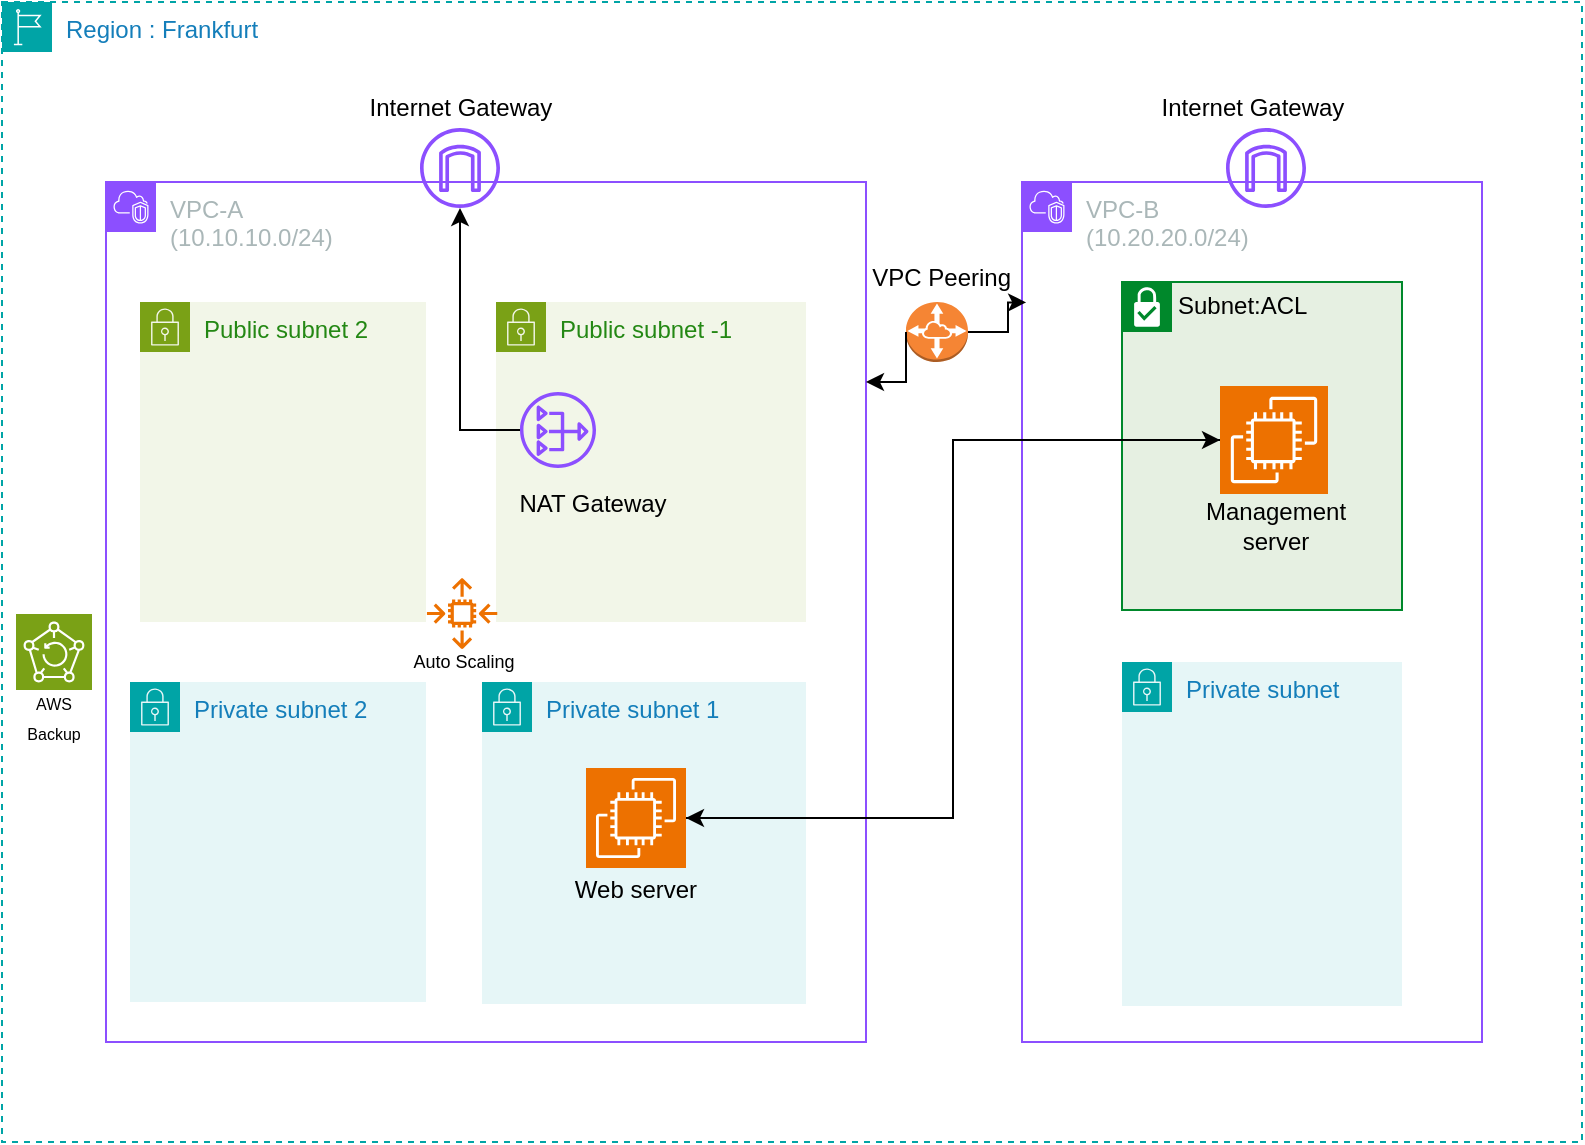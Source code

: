 <mxfile version="23.1.5" type="github">
  <diagram name="Pagina-1" id="JSuOB0qH_aEUuRuIwBlh">
    <mxGraphModel dx="993" dy="601" grid="1" gridSize="10" guides="1" tooltips="1" connect="1" arrows="1" fold="1" page="1" pageScale="1" pageWidth="827" pageHeight="1169" math="0" shadow="0">
      <root>
        <mxCell id="0" />
        <mxCell id="1" parent="0" />
        <mxCell id="ssjmfCyC4Wv2lQjvstt9-3" value="Region : Frankfurt" style="points=[[0,0],[0.25,0],[0.5,0],[0.75,0],[1,0],[1,0.25],[1,0.5],[1,0.75],[1,1],[0.75,1],[0.5,1],[0.25,1],[0,1],[0,0.75],[0,0.5],[0,0.25]];outlineConnect=0;gradientColor=none;html=1;whiteSpace=wrap;fontSize=12;fontStyle=0;container=1;pointerEvents=0;collapsible=0;recursiveResize=0;shape=mxgraph.aws4.group;grIcon=mxgraph.aws4.group_region;strokeColor=#00A4A6;fillColor=none;verticalAlign=top;align=left;spacingLeft=30;fontColor=#147EBA;dashed=1;" vertex="1" parent="1">
          <mxGeometry x="18" y="70" width="790" height="570" as="geometry" />
        </mxCell>
        <mxCell id="ssjmfCyC4Wv2lQjvstt9-4" value="VPC-B &lt;br&gt;(10.20.20.0/24)" style="points=[[0,0],[0.25,0],[0.5,0],[0.75,0],[1,0],[1,0.25],[1,0.5],[1,0.75],[1,1],[0.75,1],[0.5,1],[0.25,1],[0,1],[0,0.75],[0,0.5],[0,0.25]];outlineConnect=0;gradientColor=none;html=1;whiteSpace=wrap;fontSize=12;fontStyle=0;container=1;pointerEvents=0;collapsible=0;recursiveResize=0;shape=mxgraph.aws4.group;grIcon=mxgraph.aws4.group_vpc2;strokeColor=#8C4FFF;fillColor=none;verticalAlign=top;align=left;spacingLeft=30;fontColor=#AAB7B8;dashed=0;" vertex="1" parent="ssjmfCyC4Wv2lQjvstt9-3">
          <mxGeometry x="510" y="90" width="230" height="430" as="geometry" />
        </mxCell>
        <mxCell id="ssjmfCyC4Wv2lQjvstt9-12" value="Subnet:ACL" style="shape=mxgraph.ibm.box;prType=subnet;fontStyle=0;verticalAlign=top;align=left;spacingLeft=32;spacingTop=4;fillColor=#E6F0E2;rounded=0;whiteSpace=wrap;html=1;strokeColor=#00882B;strokeWidth=1;dashed=0;container=1;spacing=-4;collapsible=0;expand=0;recursiveResize=0;" vertex="1" parent="ssjmfCyC4Wv2lQjvstt9-4">
          <mxGeometry x="50" y="50" width="140" height="164" as="geometry" />
        </mxCell>
        <mxCell id="ssjmfCyC4Wv2lQjvstt9-17" value="" style="sketch=0;points=[[0,0,0],[0.25,0,0],[0.5,0,0],[0.75,0,0],[1,0,0],[0,1,0],[0.25,1,0],[0.5,1,0],[0.75,1,0],[1,1,0],[0,0.25,0],[0,0.5,0],[0,0.75,0],[1,0.25,0],[1,0.5,0],[1,0.75,0]];outlineConnect=0;fontColor=#232F3E;fillColor=#ED7100;strokeColor=#ffffff;dashed=0;verticalLabelPosition=bottom;verticalAlign=top;align=center;html=1;fontSize=12;fontStyle=0;aspect=fixed;shape=mxgraph.aws4.resourceIcon;resIcon=mxgraph.aws4.ec2;" vertex="1" parent="ssjmfCyC4Wv2lQjvstt9-12">
          <mxGeometry x="49" y="52" width="54" height="54" as="geometry" />
        </mxCell>
        <mxCell id="ssjmfCyC4Wv2lQjvstt9-19" value="Management server" style="text;strokeColor=none;align=center;fillColor=none;html=1;verticalAlign=middle;whiteSpace=wrap;rounded=0;" vertex="1" parent="ssjmfCyC4Wv2lQjvstt9-12">
          <mxGeometry x="42" y="117" width="70" height="10" as="geometry" />
        </mxCell>
        <mxCell id="ssjmfCyC4Wv2lQjvstt9-13" value="Private subnet" style="points=[[0,0],[0.25,0],[0.5,0],[0.75,0],[1,0],[1,0.25],[1,0.5],[1,0.75],[1,1],[0.75,1],[0.5,1],[0.25,1],[0,1],[0,0.75],[0,0.5],[0,0.25]];outlineConnect=0;gradientColor=none;html=1;whiteSpace=wrap;fontSize=12;fontStyle=0;container=1;pointerEvents=0;collapsible=0;recursiveResize=0;shape=mxgraph.aws4.group;grIcon=mxgraph.aws4.group_security_group;grStroke=0;strokeColor=#00A4A6;fillColor=#E6F6F7;verticalAlign=top;align=left;spacingLeft=30;fontColor=#147EBA;dashed=0;" vertex="1" parent="ssjmfCyC4Wv2lQjvstt9-4">
          <mxGeometry x="50" y="240" width="140" height="172" as="geometry" />
        </mxCell>
        <mxCell id="ssjmfCyC4Wv2lQjvstt9-15" value="" style="sketch=0;outlineConnect=0;fontColor=#232F3E;gradientColor=none;fillColor=#8C4FFF;strokeColor=none;dashed=0;verticalLabelPosition=bottom;verticalAlign=top;align=center;html=1;fontSize=12;fontStyle=0;aspect=fixed;pointerEvents=1;shape=mxgraph.aws4.internet_gateway;" vertex="1" parent="ssjmfCyC4Wv2lQjvstt9-3">
          <mxGeometry x="209" y="63" width="40" height="40" as="geometry" />
        </mxCell>
        <mxCell id="ssjmfCyC4Wv2lQjvstt9-16" value="" style="sketch=0;outlineConnect=0;fontColor=#232F3E;gradientColor=none;fillColor=#8C4FFF;strokeColor=none;dashed=0;verticalLabelPosition=bottom;verticalAlign=top;align=center;html=1;fontSize=12;fontStyle=0;aspect=fixed;pointerEvents=1;shape=mxgraph.aws4.internet_gateway;" vertex="1" parent="ssjmfCyC4Wv2lQjvstt9-3">
          <mxGeometry x="612" y="63" width="40" height="40" as="geometry" />
        </mxCell>
        <mxCell id="ssjmfCyC4Wv2lQjvstt9-32" value="Internet Gateway" style="text;strokeColor=none;align=center;fillColor=none;html=1;verticalAlign=middle;whiteSpace=wrap;rounded=0;" vertex="1" parent="ssjmfCyC4Wv2lQjvstt9-3">
          <mxGeometry x="177.75" y="50" width="102.5" height="6" as="geometry" />
        </mxCell>
        <mxCell id="ssjmfCyC4Wv2lQjvstt9-35" value="Internet Gateway" style="text;strokeColor=none;align=center;fillColor=none;html=1;verticalAlign=middle;whiteSpace=wrap;rounded=0;" vertex="1" parent="ssjmfCyC4Wv2lQjvstt9-3">
          <mxGeometry x="573.75" y="50" width="102.5" height="6" as="geometry" />
        </mxCell>
        <mxCell id="ssjmfCyC4Wv2lQjvstt9-36" value="" style="outlineConnect=0;dashed=0;verticalLabelPosition=bottom;verticalAlign=top;align=center;html=1;shape=mxgraph.aws3.vpc_peering;fillColor=#F58534;gradientColor=none;" vertex="1" parent="ssjmfCyC4Wv2lQjvstt9-3">
          <mxGeometry x="452" y="150" width="31" height="30" as="geometry" />
        </mxCell>
        <mxCell id="ssjmfCyC4Wv2lQjvstt9-37" style="edgeStyle=orthogonalEdgeStyle;rounded=0;orthogonalLoop=1;jettySize=auto;html=1;entryX=0.009;entryY=0.14;entryDx=0;entryDy=0;entryPerimeter=0;" edge="1" parent="ssjmfCyC4Wv2lQjvstt9-3" source="ssjmfCyC4Wv2lQjvstt9-36" target="ssjmfCyC4Wv2lQjvstt9-4">
          <mxGeometry relative="1" as="geometry" />
        </mxCell>
        <mxCell id="ssjmfCyC4Wv2lQjvstt9-42" value="VPC Peering&amp;nbsp;" style="text;strokeColor=none;align=center;fillColor=none;html=1;verticalAlign=middle;whiteSpace=wrap;rounded=0;" vertex="1" parent="ssjmfCyC4Wv2lQjvstt9-3">
          <mxGeometry x="433" y="133" width="77" height="9" as="geometry" />
        </mxCell>
        <mxCell id="ssjmfCyC4Wv2lQjvstt9-49" value="" style="group" vertex="1" connectable="0" parent="ssjmfCyC4Wv2lQjvstt9-3">
          <mxGeometry x="6" y="306" width="40" height="56" as="geometry" />
        </mxCell>
        <mxCell id="ssjmfCyC4Wv2lQjvstt9-44" value="&lt;font style=&quot;font-size: 8px;&quot;&gt;AWS Backup&lt;/font&gt;" style="text;strokeColor=none;align=center;fillColor=none;html=1;verticalAlign=middle;whiteSpace=wrap;rounded=0;" vertex="1" parent="ssjmfCyC4Wv2lQjvstt9-49">
          <mxGeometry y="46" width="40" height="10" as="geometry" />
        </mxCell>
        <mxCell id="ssjmfCyC4Wv2lQjvstt9-43" value="" style="sketch=0;points=[[0,0,0],[0.25,0,0],[0.5,0,0],[0.75,0,0],[1,0,0],[0,1,0],[0.25,1,0],[0.5,1,0],[0.75,1,0],[1,1,0],[0,0.25,0],[0,0.5,0],[0,0.75,0],[1,0.25,0],[1,0.5,0],[1,0.75,0]];outlineConnect=0;fontColor=#232F3E;fillColor=#7AA116;strokeColor=#ffffff;dashed=0;verticalLabelPosition=bottom;verticalAlign=top;align=center;html=1;fontSize=12;fontStyle=0;aspect=fixed;shape=mxgraph.aws4.resourceIcon;resIcon=mxgraph.aws4.backup;" vertex="1" parent="ssjmfCyC4Wv2lQjvstt9-49">
          <mxGeometry x="1" width="38" height="38" as="geometry" />
        </mxCell>
        <mxCell id="ssjmfCyC4Wv2lQjvstt9-5" value="VPC-A &lt;br&gt;(10.10.10.0/24)" style="points=[[0,0],[0.25,0],[0.5,0],[0.75,0],[1,0],[1,0.25],[1,0.5],[1,0.75],[1,1],[0.75,1],[0.5,1],[0.25,1],[0,1],[0,0.75],[0,0.5],[0,0.25]];outlineConnect=0;gradientColor=none;html=1;whiteSpace=wrap;fontSize=12;fontStyle=0;container=1;pointerEvents=0;collapsible=0;recursiveResize=0;shape=mxgraph.aws4.group;grIcon=mxgraph.aws4.group_vpc2;strokeColor=#8C4FFF;fillColor=none;verticalAlign=top;align=left;spacingLeft=30;fontColor=#AAB7B8;dashed=0;" vertex="1" parent="1">
          <mxGeometry x="70" y="160" width="380" height="430" as="geometry" />
        </mxCell>
        <mxCell id="ssjmfCyC4Wv2lQjvstt9-10" value="Private subnet 2" style="points=[[0,0],[0.25,0],[0.5,0],[0.75,0],[1,0],[1,0.25],[1,0.5],[1,0.75],[1,1],[0.75,1],[0.5,1],[0.25,1],[0,1],[0,0.75],[0,0.5],[0,0.25]];outlineConnect=0;gradientColor=none;html=1;whiteSpace=wrap;fontSize=12;fontStyle=0;container=1;pointerEvents=0;collapsible=0;recursiveResize=0;shape=mxgraph.aws4.group;grIcon=mxgraph.aws4.group_security_group;grStroke=0;strokeColor=#00A4A6;fillColor=#E6F6F7;verticalAlign=top;align=left;spacingLeft=30;fontColor=#147EBA;dashed=0;" vertex="1" parent="ssjmfCyC4Wv2lQjvstt9-5">
          <mxGeometry x="12" y="250" width="148" height="160" as="geometry" />
        </mxCell>
        <mxCell id="ssjmfCyC4Wv2lQjvstt9-11" value="Private subnet 1" style="points=[[0,0],[0.25,0],[0.5,0],[0.75,0],[1,0],[1,0.25],[1,0.5],[1,0.75],[1,1],[0.75,1],[0.5,1],[0.25,1],[0,1],[0,0.75],[0,0.5],[0,0.25]];outlineConnect=0;gradientColor=none;html=1;whiteSpace=wrap;fontSize=12;fontStyle=0;container=1;pointerEvents=0;collapsible=0;recursiveResize=0;shape=mxgraph.aws4.group;grIcon=mxgraph.aws4.group_security_group;grStroke=0;strokeColor=#00A4A6;fillColor=#E6F6F7;verticalAlign=top;align=left;spacingLeft=30;fontColor=#147EBA;dashed=0;" vertex="1" parent="ssjmfCyC4Wv2lQjvstt9-5">
          <mxGeometry x="188" y="250" width="162" height="161" as="geometry" />
        </mxCell>
        <mxCell id="ssjmfCyC4Wv2lQjvstt9-18" value="" style="sketch=0;points=[[0,0,0],[0.25,0,0],[0.5,0,0],[0.75,0,0],[1,0,0],[0,1,0],[0.25,1,0],[0.5,1,0],[0.75,1,0],[1,1,0],[0,0.25,0],[0,0.5,0],[0,0.75,0],[1,0.25,0],[1,0.5,0],[1,0.75,0]];outlineConnect=0;fontColor=#232F3E;fillColor=#ED7100;strokeColor=#ffffff;dashed=0;verticalLabelPosition=bottom;verticalAlign=top;align=center;html=1;fontSize=12;fontStyle=0;aspect=fixed;shape=mxgraph.aws4.resourceIcon;resIcon=mxgraph.aws4.ec2;" vertex="1" parent="ssjmfCyC4Wv2lQjvstt9-11">
          <mxGeometry x="52" y="43" width="50" height="50" as="geometry" />
        </mxCell>
        <mxCell id="ssjmfCyC4Wv2lQjvstt9-20" value="Web server" style="text;strokeColor=none;align=center;fillColor=none;html=1;verticalAlign=middle;whiteSpace=wrap;rounded=0;" vertex="1" parent="ssjmfCyC4Wv2lQjvstt9-11">
          <mxGeometry x="44" y="92" width="66" height="24" as="geometry" />
        </mxCell>
        <mxCell id="ssjmfCyC4Wv2lQjvstt9-21" value="Public subnet -1" style="points=[[0,0],[0.25,0],[0.5,0],[0.75,0],[1,0],[1,0.25],[1,0.5],[1,0.75],[1,1],[0.75,1],[0.5,1],[0.25,1],[0,1],[0,0.75],[0,0.5],[0,0.25]];outlineConnect=0;gradientColor=none;html=1;whiteSpace=wrap;fontSize=12;fontStyle=0;container=1;pointerEvents=0;collapsible=0;recursiveResize=0;shape=mxgraph.aws4.group;grIcon=mxgraph.aws4.group_security_group;grStroke=0;strokeColor=#7AA116;fillColor=#F2F6E8;verticalAlign=top;align=left;spacingLeft=30;fontColor=#248814;dashed=0;" vertex="1" parent="ssjmfCyC4Wv2lQjvstt9-5">
          <mxGeometry x="195" y="60" width="155" height="160" as="geometry" />
        </mxCell>
        <mxCell id="ssjmfCyC4Wv2lQjvstt9-29" value="" style="sketch=0;outlineConnect=0;fontColor=#232F3E;gradientColor=none;fillColor=#8C4FFF;strokeColor=none;dashed=0;verticalLabelPosition=bottom;verticalAlign=top;align=center;html=1;fontSize=12;fontStyle=0;aspect=fixed;pointerEvents=1;shape=mxgraph.aws4.nat_gateway;" vertex="1" parent="ssjmfCyC4Wv2lQjvstt9-21">
          <mxGeometry x="12" y="45" width="38" height="38" as="geometry" />
        </mxCell>
        <mxCell id="ssjmfCyC4Wv2lQjvstt9-31" value="NAT Gateway" style="text;strokeColor=none;align=center;fillColor=none;html=1;verticalAlign=middle;whiteSpace=wrap;rounded=0;" vertex="1" parent="ssjmfCyC4Wv2lQjvstt9-21">
          <mxGeometry x="7" y="91" width="83" height="19" as="geometry" />
        </mxCell>
        <mxCell id="ssjmfCyC4Wv2lQjvstt9-22" value="Public subnet 2" style="points=[[0,0],[0.25,0],[0.5,0],[0.75,0],[1,0],[1,0.25],[1,0.5],[1,0.75],[1,1],[0.75,1],[0.5,1],[0.25,1],[0,1],[0,0.75],[0,0.5],[0,0.25]];outlineConnect=0;gradientColor=none;html=1;whiteSpace=wrap;fontSize=12;fontStyle=0;container=1;pointerEvents=0;collapsible=0;recursiveResize=0;shape=mxgraph.aws4.group;grIcon=mxgraph.aws4.group_security_group;grStroke=0;strokeColor=#7AA116;fillColor=#F2F6E8;verticalAlign=top;align=left;spacingLeft=30;fontColor=#248814;dashed=0;" vertex="1" parent="ssjmfCyC4Wv2lQjvstt9-5">
          <mxGeometry x="17" y="60" width="143" height="160" as="geometry" />
        </mxCell>
        <mxCell id="ssjmfCyC4Wv2lQjvstt9-53" value="" style="group" vertex="1" connectable="0" parent="ssjmfCyC4Wv2lQjvstt9-5">
          <mxGeometry x="157" y="198" width="60" height="50" as="geometry" />
        </mxCell>
        <mxCell id="ssjmfCyC4Wv2lQjvstt9-50" value="" style="sketch=0;outlineConnect=0;fontColor=#232F3E;gradientColor=none;fillColor=#ED7100;strokeColor=none;dashed=0;verticalLabelPosition=bottom;verticalAlign=top;align=center;html=1;fontSize=12;fontStyle=0;aspect=fixed;pointerEvents=1;shape=mxgraph.aws4.auto_scaling2;" vertex="1" parent="ssjmfCyC4Wv2lQjvstt9-53">
          <mxGeometry x="3.33" width="35.44" height="35.44" as="geometry" />
        </mxCell>
        <mxCell id="ssjmfCyC4Wv2lQjvstt9-51" value="&lt;font style=&quot;font-size: 9px;&quot;&gt;Auto Scaling&lt;/font&gt;" style="text;strokeColor=none;align=center;fillColor=none;html=1;verticalAlign=middle;whiteSpace=wrap;rounded=0;" vertex="1" parent="ssjmfCyC4Wv2lQjvstt9-53">
          <mxGeometry x="-8" y="32.61" width="60" height="17.39" as="geometry" />
        </mxCell>
        <mxCell id="ssjmfCyC4Wv2lQjvstt9-25" style="edgeStyle=orthogonalEdgeStyle;rounded=0;orthogonalLoop=1;jettySize=auto;html=1;entryX=0;entryY=0.5;entryDx=0;entryDy=0;entryPerimeter=0;exitX=1;exitY=0.5;exitDx=0;exitDy=0;exitPerimeter=0;" edge="1" parent="1" source="ssjmfCyC4Wv2lQjvstt9-18" target="ssjmfCyC4Wv2lQjvstt9-17">
          <mxGeometry relative="1" as="geometry">
            <mxPoint x="370" y="455" as="sourcePoint" />
          </mxGeometry>
        </mxCell>
        <mxCell id="ssjmfCyC4Wv2lQjvstt9-27" style="edgeStyle=orthogonalEdgeStyle;rounded=0;orthogonalLoop=1;jettySize=auto;html=1;entryX=1;entryY=0.5;entryDx=0;entryDy=0;entryPerimeter=0;" edge="1" parent="1" source="ssjmfCyC4Wv2lQjvstt9-17" target="ssjmfCyC4Wv2lQjvstt9-18">
          <mxGeometry relative="1" as="geometry" />
        </mxCell>
        <mxCell id="ssjmfCyC4Wv2lQjvstt9-30" style="edgeStyle=orthogonalEdgeStyle;rounded=0;orthogonalLoop=1;jettySize=auto;html=1;" edge="1" parent="1" source="ssjmfCyC4Wv2lQjvstt9-29" target="ssjmfCyC4Wv2lQjvstt9-15">
          <mxGeometry relative="1" as="geometry" />
        </mxCell>
        <mxCell id="ssjmfCyC4Wv2lQjvstt9-40" style="edgeStyle=orthogonalEdgeStyle;rounded=0;orthogonalLoop=1;jettySize=auto;html=1;exitX=0;exitY=0.5;exitDx=0;exitDy=0;exitPerimeter=0;" edge="1" parent="1" source="ssjmfCyC4Wv2lQjvstt9-36" target="ssjmfCyC4Wv2lQjvstt9-5">
          <mxGeometry relative="1" as="geometry">
            <Array as="points">
              <mxPoint x="470" y="260" />
            </Array>
          </mxGeometry>
        </mxCell>
      </root>
    </mxGraphModel>
  </diagram>
</mxfile>
